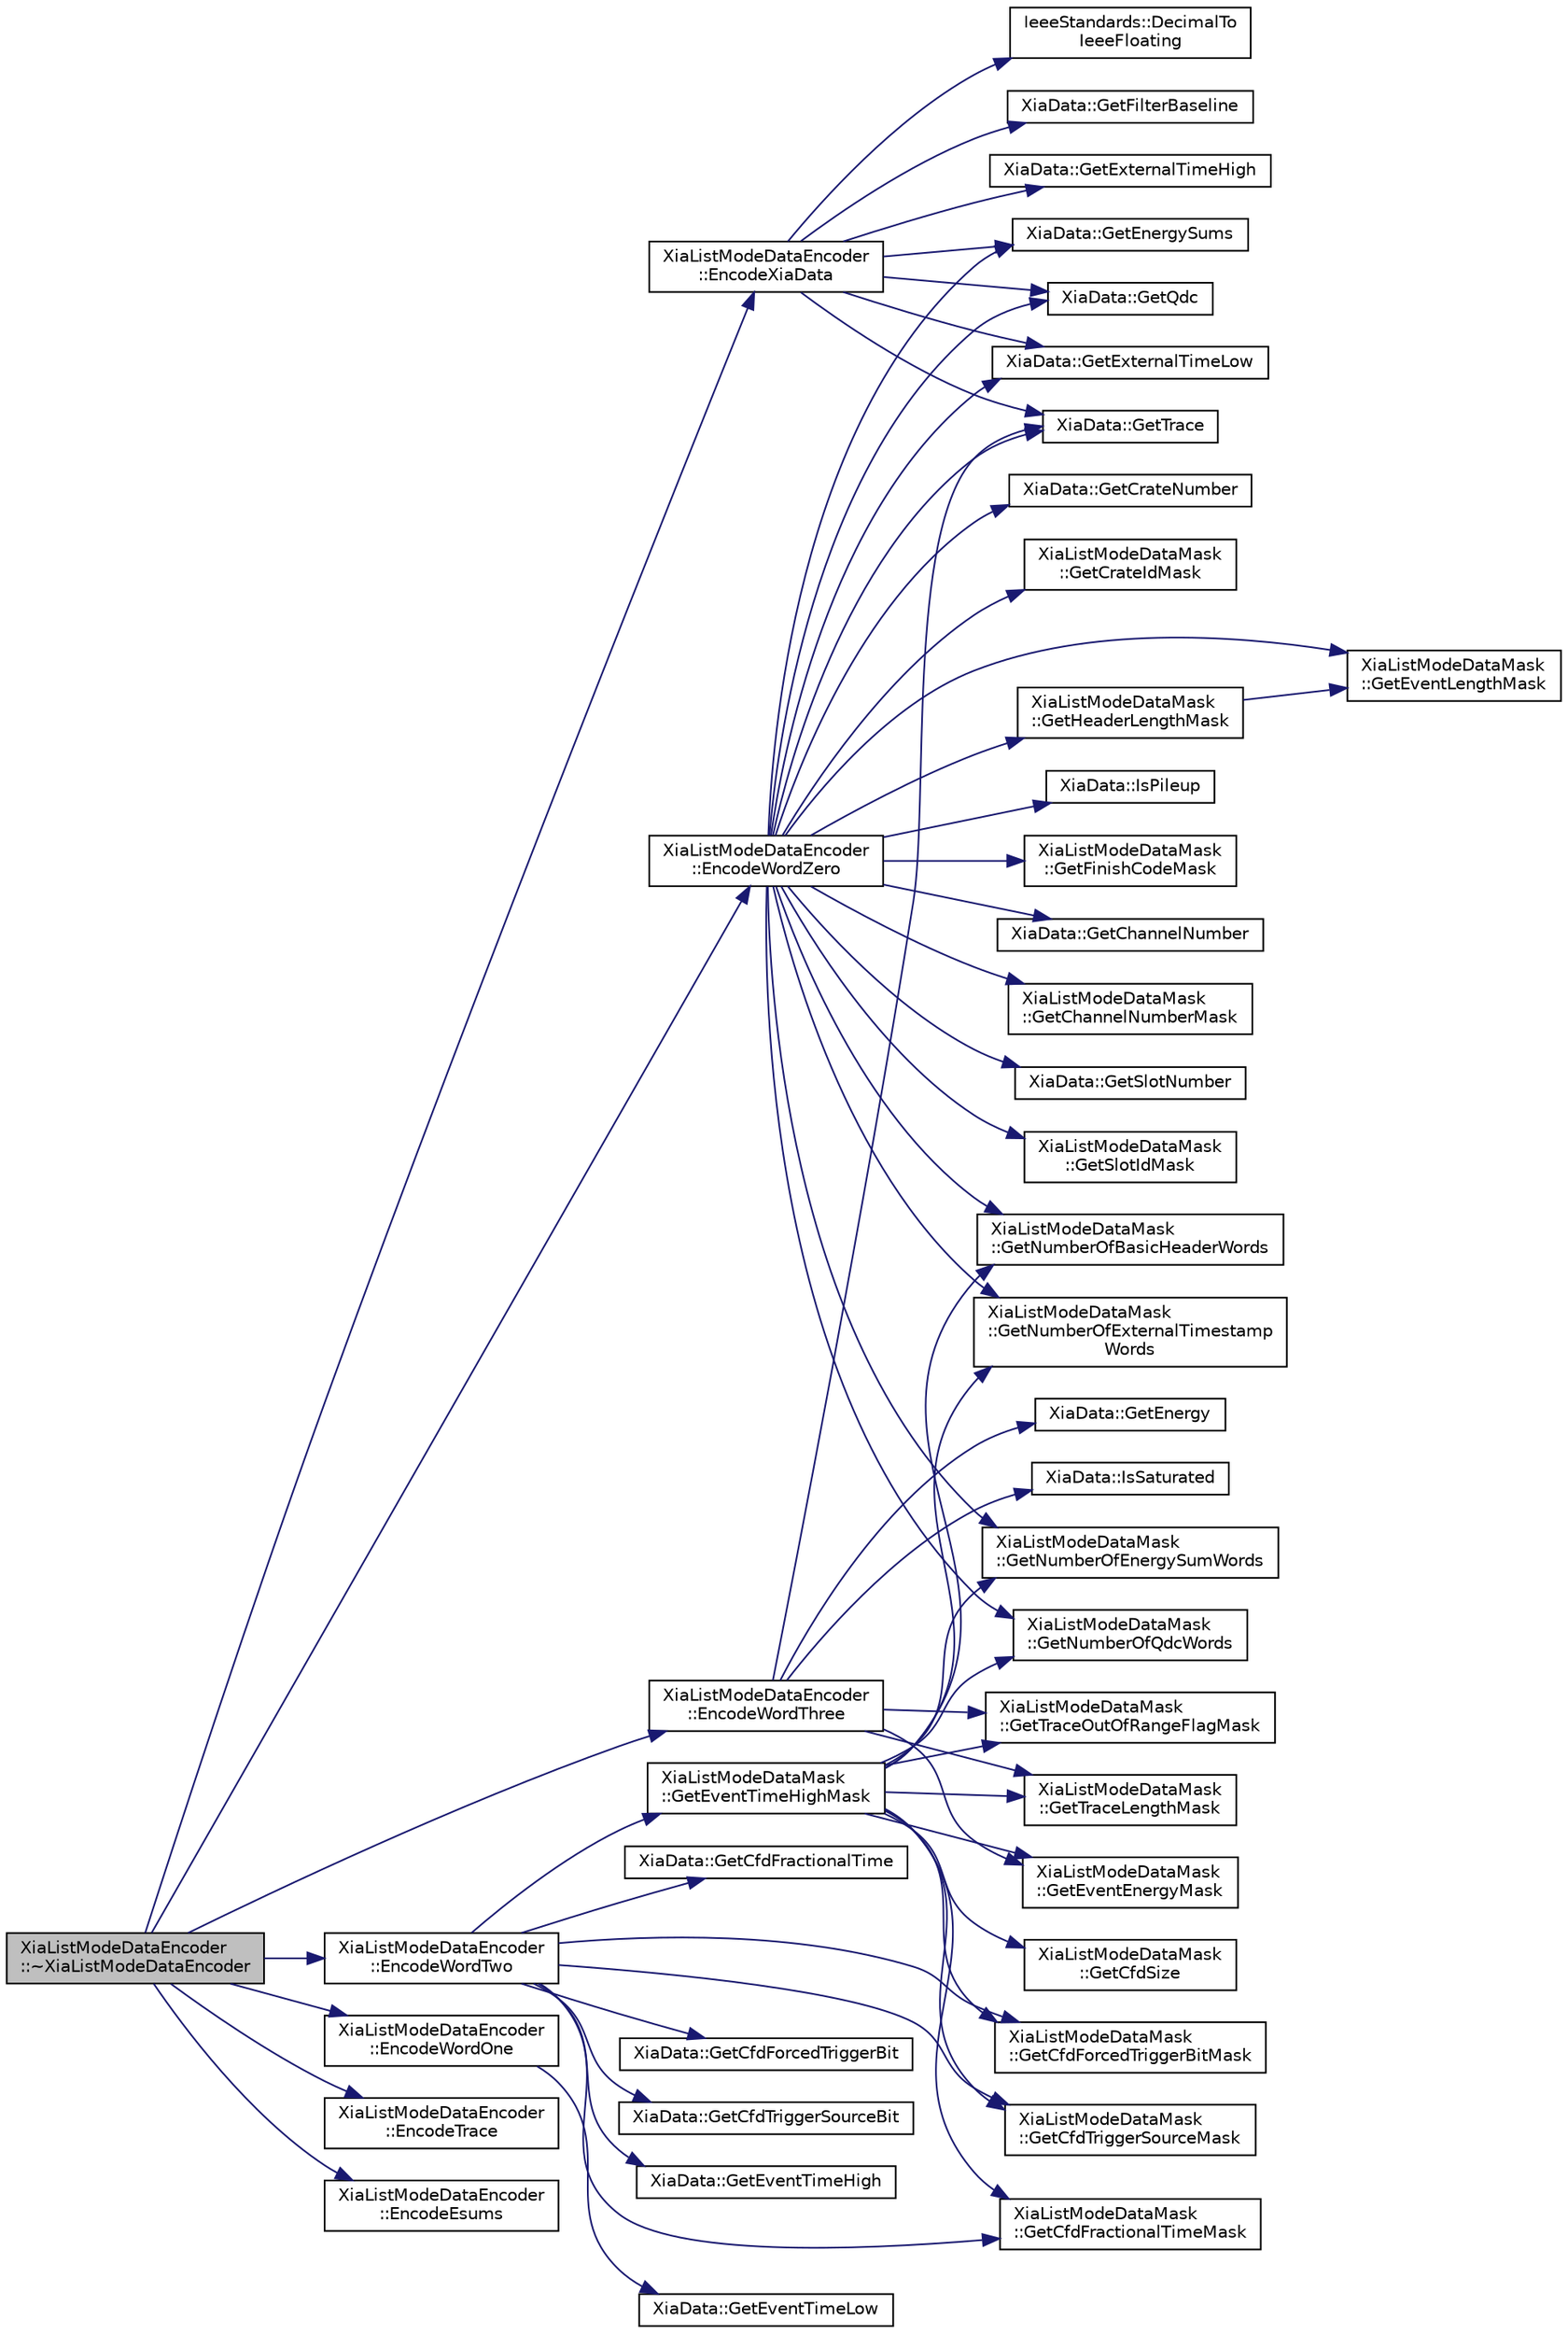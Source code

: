 digraph "XiaListModeDataEncoder::~XiaListModeDataEncoder"
{
  edge [fontname="Helvetica",fontsize="10",labelfontname="Helvetica",labelfontsize="10"];
  node [fontname="Helvetica",fontsize="10",shape=record];
  rankdir="LR";
  Node1 [label="XiaListModeDataEncoder\l::~XiaListModeDataEncoder",height=0.2,width=0.4,color="black", fillcolor="grey75", style="filled", fontcolor="black"];
  Node1 -> Node2 [color="midnightblue",fontsize="10",style="solid",fontname="Helvetica"];
  Node2 [label="XiaListModeDataEncoder\l::EncodeXiaData",height=0.2,width=0.4,color="black", fillcolor="white", style="filled",URL="$df/d1a/class_xia_list_mode_data_encoder.html#a0dafae523646704e98a8217cf425ec2e"];
  Node2 -> Node3 [color="midnightblue",fontsize="10",style="solid",fontname="Helvetica"];
  Node3 [label="XiaData::GetEnergySums",height=0.2,width=0.4,color="black", fillcolor="white", style="filled",URL="$d2/ddd/class_xia_data.html#acdb12ff4d003a85ef15d579932271095"];
  Node2 -> Node4 [color="midnightblue",fontsize="10",style="solid",fontname="Helvetica"];
  Node4 [label="IeeeStandards::DecimalTo\lIeeeFloating",height=0.2,width=0.4,color="black", fillcolor="white", style="filled",URL="$d6/d23/namespace_ieee_standards.html#abaef6159408f93ef7a38eb2ac2f94a28"];
  Node2 -> Node5 [color="midnightblue",fontsize="10",style="solid",fontname="Helvetica"];
  Node5 [label="XiaData::GetFilterBaseline",height=0.2,width=0.4,color="black", fillcolor="white", style="filled",URL="$d2/ddd/class_xia_data.html#a14dc218717636bd6b1b4bfbf8e566cd1"];
  Node2 -> Node6 [color="midnightblue",fontsize="10",style="solid",fontname="Helvetica"];
  Node6 [label="XiaData::GetQdc",height=0.2,width=0.4,color="black", fillcolor="white", style="filled",URL="$d2/ddd/class_xia_data.html#a7b617d36e152efa74c4f657bc3848c81"];
  Node2 -> Node7 [color="midnightblue",fontsize="10",style="solid",fontname="Helvetica"];
  Node7 [label="XiaData::GetExternalTimeLow",height=0.2,width=0.4,color="black", fillcolor="white", style="filled",URL="$d2/ddd/class_xia_data.html#ac0a5410997d9b116ebae66651a3278c8"];
  Node2 -> Node8 [color="midnightblue",fontsize="10",style="solid",fontname="Helvetica"];
  Node8 [label="XiaData::GetExternalTimeHigh",height=0.2,width=0.4,color="black", fillcolor="white", style="filled",URL="$d2/ddd/class_xia_data.html#a7a35b41ce4920c43eaaa4ce1c46ffaac"];
  Node2 -> Node9 [color="midnightblue",fontsize="10",style="solid",fontname="Helvetica"];
  Node9 [label="XiaData::GetTrace",height=0.2,width=0.4,color="black", fillcolor="white", style="filled",URL="$d2/ddd/class_xia_data.html#a94d10f0eb065dd14032b8b666bfcf663"];
  Node1 -> Node10 [color="midnightblue",fontsize="10",style="solid",fontname="Helvetica"];
  Node10 [label="XiaListModeDataEncoder\l::EncodeWordZero",height=0.2,width=0.4,color="black", fillcolor="white", style="filled",URL="$df/d1a/class_xia_list_mode_data_encoder.html#a350fa2d6e02e1f5ac42e4c96a948a56e"];
  Node10 -> Node11 [color="midnightblue",fontsize="10",style="solid",fontname="Helvetica"];
  Node11 [label="XiaListModeDataMask\l::GetNumberOfBasicHeaderWords",height=0.2,width=0.4,color="black", fillcolor="white", style="filled",URL="$dc/d76/class_xia_list_mode_data_mask.html#aadab788be8d955f5162213aec5ef053e"];
  Node10 -> Node7 [color="midnightblue",fontsize="10",style="solid",fontname="Helvetica"];
  Node10 -> Node12 [color="midnightblue",fontsize="10",style="solid",fontname="Helvetica"];
  Node12 [label="XiaListModeDataMask\l::GetNumberOfExternalTimestamp\lWords",height=0.2,width=0.4,color="black", fillcolor="white", style="filled",URL="$dc/d76/class_xia_list_mode_data_mask.html#ae7b6abea7530a613bcaf8467f77e3431"];
  Node10 -> Node3 [color="midnightblue",fontsize="10",style="solid",fontname="Helvetica"];
  Node10 -> Node13 [color="midnightblue",fontsize="10",style="solid",fontname="Helvetica"];
  Node13 [label="XiaListModeDataMask\l::GetNumberOfEnergySumWords",height=0.2,width=0.4,color="black", fillcolor="white", style="filled",URL="$dc/d76/class_xia_list_mode_data_mask.html#a10cfe7418c0d2c2b8c3acd2725b98f74"];
  Node10 -> Node6 [color="midnightblue",fontsize="10",style="solid",fontname="Helvetica"];
  Node10 -> Node14 [color="midnightblue",fontsize="10",style="solid",fontname="Helvetica"];
  Node14 [label="XiaListModeDataMask\l::GetNumberOfQdcWords",height=0.2,width=0.4,color="black", fillcolor="white", style="filled",URL="$dc/d76/class_xia_list_mode_data_mask.html#a2636ba87b479c5d1351d181b6f7c82c2"];
  Node10 -> Node9 [color="midnightblue",fontsize="10",style="solid",fontname="Helvetica"];
  Node10 -> Node15 [color="midnightblue",fontsize="10",style="solid",fontname="Helvetica"];
  Node15 [label="XiaData::GetChannelNumber",height=0.2,width=0.4,color="black", fillcolor="white", style="filled",URL="$d2/ddd/class_xia_data.html#a34bf9ef6f8f1dee918da2be675e7767a"];
  Node10 -> Node16 [color="midnightblue",fontsize="10",style="solid",fontname="Helvetica"];
  Node16 [label="XiaListModeDataMask\l::GetChannelNumberMask",height=0.2,width=0.4,color="black", fillcolor="white", style="filled",URL="$dc/d76/class_xia_list_mode_data_mask.html#ab925560a554aca95cb0a6c31b1856ec6"];
  Node10 -> Node17 [color="midnightblue",fontsize="10",style="solid",fontname="Helvetica"];
  Node17 [label="XiaData::GetSlotNumber",height=0.2,width=0.4,color="black", fillcolor="white", style="filled",URL="$d2/ddd/class_xia_data.html#ae6409571b278d1d974c3e67842ea3495"];
  Node10 -> Node18 [color="midnightblue",fontsize="10",style="solid",fontname="Helvetica"];
  Node18 [label="XiaListModeDataMask\l::GetSlotIdMask",height=0.2,width=0.4,color="black", fillcolor="white", style="filled",URL="$dc/d76/class_xia_list_mode_data_mask.html#a0c252e3f7fa6689e71347043e68f26a6"];
  Node10 -> Node19 [color="midnightblue",fontsize="10",style="solid",fontname="Helvetica"];
  Node19 [label="XiaData::GetCrateNumber",height=0.2,width=0.4,color="black", fillcolor="white", style="filled",URL="$d2/ddd/class_xia_data.html#a532a17e56667eaec25330d0bc0a6797b"];
  Node10 -> Node20 [color="midnightblue",fontsize="10",style="solid",fontname="Helvetica"];
  Node20 [label="XiaListModeDataMask\l::GetCrateIdMask",height=0.2,width=0.4,color="black", fillcolor="white", style="filled",URL="$dc/d76/class_xia_list_mode_data_mask.html#aab6033036ef9b417522c74af9517f2ea"];
  Node10 -> Node21 [color="midnightblue",fontsize="10",style="solid",fontname="Helvetica"];
  Node21 [label="XiaListModeDataMask\l::GetHeaderLengthMask",height=0.2,width=0.4,color="black", fillcolor="white", style="filled",URL="$dc/d76/class_xia_list_mode_data_mask.html#a6090477273bbeefeda059a717cdb8fde"];
  Node21 -> Node22 [color="midnightblue",fontsize="10",style="solid",fontname="Helvetica"];
  Node22 [label="XiaListModeDataMask\l::GetEventLengthMask",height=0.2,width=0.4,color="black", fillcolor="white", style="filled",URL="$dc/d76/class_xia_list_mode_data_mask.html#a930cad714061cc1bff986fd4df68b74c"];
  Node10 -> Node22 [color="midnightblue",fontsize="10",style="solid",fontname="Helvetica"];
  Node10 -> Node23 [color="midnightblue",fontsize="10",style="solid",fontname="Helvetica"];
  Node23 [label="XiaData::IsPileup",height=0.2,width=0.4,color="black", fillcolor="white", style="filled",URL="$d2/ddd/class_xia_data.html#ad3eadb84433340b5e1a8545252b1ebaa"];
  Node10 -> Node24 [color="midnightblue",fontsize="10",style="solid",fontname="Helvetica"];
  Node24 [label="XiaListModeDataMask\l::GetFinishCodeMask",height=0.2,width=0.4,color="black", fillcolor="white", style="filled",URL="$dc/d76/class_xia_list_mode_data_mask.html#ae38745d0eb32599085d03e76d7d223a7"];
  Node1 -> Node25 [color="midnightblue",fontsize="10",style="solid",fontname="Helvetica"];
  Node25 [label="XiaListModeDataEncoder\l::EncodeWordOne",height=0.2,width=0.4,color="black", fillcolor="white", style="filled",URL="$df/d1a/class_xia_list_mode_data_encoder.html#ad4c16299076a8490f7cffc686bb57e1e"];
  Node25 -> Node26 [color="midnightblue",fontsize="10",style="solid",fontname="Helvetica"];
  Node26 [label="XiaData::GetEventTimeLow",height=0.2,width=0.4,color="black", fillcolor="white", style="filled",URL="$d2/ddd/class_xia_data.html#a477694efe035660d8b7c2f66edeb6391"];
  Node1 -> Node27 [color="midnightblue",fontsize="10",style="solid",fontname="Helvetica"];
  Node27 [label="XiaListModeDataEncoder\l::EncodeWordTwo",height=0.2,width=0.4,color="black", fillcolor="white", style="filled",URL="$df/d1a/class_xia_list_mode_data_encoder.html#af44e2798aca39627474cb444fd28cab4"];
  Node27 -> Node28 [color="midnightblue",fontsize="10",style="solid",fontname="Helvetica"];
  Node28 [label="XiaData::GetEventTimeHigh",height=0.2,width=0.4,color="black", fillcolor="white", style="filled",URL="$d2/ddd/class_xia_data.html#a0b36b071cd7116ac4190a62581e524d9"];
  Node27 -> Node29 [color="midnightblue",fontsize="10",style="solid",fontname="Helvetica"];
  Node29 [label="XiaListModeDataMask\l::GetEventTimeHighMask",height=0.2,width=0.4,color="black", fillcolor="white", style="filled",URL="$dc/d76/class_xia_list_mode_data_mask.html#a222b7a8ecedae77bc02983ca8188737c"];
  Node29 -> Node30 [color="midnightblue",fontsize="10",style="solid",fontname="Helvetica"];
  Node30 [label="XiaListModeDataMask\l::GetCfdFractionalTimeMask",height=0.2,width=0.4,color="black", fillcolor="white", style="filled",URL="$dc/d76/class_xia_list_mode_data_mask.html#ab05d349699cfa7a43061185fb90c87f7"];
  Node29 -> Node31 [color="midnightblue",fontsize="10",style="solid",fontname="Helvetica"];
  Node31 [label="XiaListModeDataMask\l::GetCfdForcedTriggerBitMask",height=0.2,width=0.4,color="black", fillcolor="white", style="filled",URL="$dc/d76/class_xia_list_mode_data_mask.html#a4b442bc0e5bee8451b1ca9c957ab7aaf"];
  Node29 -> Node32 [color="midnightblue",fontsize="10",style="solid",fontname="Helvetica"];
  Node32 [label="XiaListModeDataMask\l::GetCfdTriggerSourceMask",height=0.2,width=0.4,color="black", fillcolor="white", style="filled",URL="$dc/d76/class_xia_list_mode_data_mask.html#a5d45fb51176b0e7bf43305a4c1b93a27"];
  Node29 -> Node33 [color="midnightblue",fontsize="10",style="solid",fontname="Helvetica"];
  Node33 [label="XiaListModeDataMask\l::GetCfdSize",height=0.2,width=0.4,color="black", fillcolor="white", style="filled",URL="$dc/d76/class_xia_list_mode_data_mask.html#af207eba9f8d0988d96e86bdf93a9dba7"];
  Node29 -> Node34 [color="midnightblue",fontsize="10",style="solid",fontname="Helvetica"];
  Node34 [label="XiaListModeDataMask\l::GetEventEnergyMask",height=0.2,width=0.4,color="black", fillcolor="white", style="filled",URL="$dc/d76/class_xia_list_mode_data_mask.html#a95d262e1a63fef2aed61c74ab7313f87"];
  Node29 -> Node11 [color="midnightblue",fontsize="10",style="solid",fontname="Helvetica"];
  Node29 -> Node13 [color="midnightblue",fontsize="10",style="solid",fontname="Helvetica"];
  Node29 -> Node12 [color="midnightblue",fontsize="10",style="solid",fontname="Helvetica"];
  Node29 -> Node14 [color="midnightblue",fontsize="10",style="solid",fontname="Helvetica"];
  Node29 -> Node35 [color="midnightblue",fontsize="10",style="solid",fontname="Helvetica"];
  Node35 [label="XiaListModeDataMask\l::GetTraceOutOfRangeFlagMask",height=0.2,width=0.4,color="black", fillcolor="white", style="filled",URL="$dc/d76/class_xia_list_mode_data_mask.html#a3216c3a9d30f2af79b0bfdceeba60fd6"];
  Node29 -> Node36 [color="midnightblue",fontsize="10",style="solid",fontname="Helvetica"];
  Node36 [label="XiaListModeDataMask\l::GetTraceLengthMask",height=0.2,width=0.4,color="black", fillcolor="white", style="filled",URL="$dc/d76/class_xia_list_mode_data_mask.html#a437a6586ef2cfb504d1414e271c7f9d6"];
  Node27 -> Node37 [color="midnightblue",fontsize="10",style="solid",fontname="Helvetica"];
  Node37 [label="XiaData::GetCfdFractionalTime",height=0.2,width=0.4,color="black", fillcolor="white", style="filled",URL="$d2/ddd/class_xia_data.html#aacf4e60f363bf42851bb7b65eb1456aa"];
  Node27 -> Node30 [color="midnightblue",fontsize="10",style="solid",fontname="Helvetica"];
  Node27 -> Node38 [color="midnightblue",fontsize="10",style="solid",fontname="Helvetica"];
  Node38 [label="XiaData::GetCfdForcedTriggerBit",height=0.2,width=0.4,color="black", fillcolor="white", style="filled",URL="$d2/ddd/class_xia_data.html#a49b9907d1f012a9154dc93070a4f00a8"];
  Node27 -> Node31 [color="midnightblue",fontsize="10",style="solid",fontname="Helvetica"];
  Node27 -> Node39 [color="midnightblue",fontsize="10",style="solid",fontname="Helvetica"];
  Node39 [label="XiaData::GetCfdTriggerSourceBit",height=0.2,width=0.4,color="black", fillcolor="white", style="filled",URL="$d2/ddd/class_xia_data.html#a7aa98d3225b681fc7e28b67ee45ed9b2"];
  Node27 -> Node32 [color="midnightblue",fontsize="10",style="solid",fontname="Helvetica"];
  Node1 -> Node40 [color="midnightblue",fontsize="10",style="solid",fontname="Helvetica"];
  Node40 [label="XiaListModeDataEncoder\l::EncodeWordThree",height=0.2,width=0.4,color="black", fillcolor="white", style="filled",URL="$df/d1a/class_xia_list_mode_data_encoder.html#af47f8f760f77ec4c94024a7681c25574"];
  Node40 -> Node41 [color="midnightblue",fontsize="10",style="solid",fontname="Helvetica"];
  Node41 [label="XiaData::GetEnergy",height=0.2,width=0.4,color="black", fillcolor="white", style="filled",URL="$d2/ddd/class_xia_data.html#ade2672d5b33f5317bd0710408b88871b"];
  Node40 -> Node34 [color="midnightblue",fontsize="10",style="solid",fontname="Helvetica"];
  Node40 -> Node42 [color="midnightblue",fontsize="10",style="solid",fontname="Helvetica"];
  Node42 [label="XiaData::IsSaturated",height=0.2,width=0.4,color="black", fillcolor="white", style="filled",URL="$d2/ddd/class_xia_data.html#a71da12674be88f691bc00b7b0090c3f1"];
  Node40 -> Node35 [color="midnightblue",fontsize="10",style="solid",fontname="Helvetica"];
  Node40 -> Node9 [color="midnightblue",fontsize="10",style="solid",fontname="Helvetica"];
  Node40 -> Node36 [color="midnightblue",fontsize="10",style="solid",fontname="Helvetica"];
  Node1 -> Node43 [color="midnightblue",fontsize="10",style="solid",fontname="Helvetica"];
  Node43 [label="XiaListModeDataEncoder\l::EncodeTrace",height=0.2,width=0.4,color="black", fillcolor="white", style="filled",URL="$df/d1a/class_xia_list_mode_data_encoder.html#a0c9950ec41e754878afc9ba3df058797"];
  Node1 -> Node44 [color="midnightblue",fontsize="10",style="solid",fontname="Helvetica"];
  Node44 [label="XiaListModeDataEncoder\l::EncodeEsums",height=0.2,width=0.4,color="black", fillcolor="white", style="filled",URL="$df/d1a/class_xia_list_mode_data_encoder.html#adc7cf02c66f26c54a039b73bd719fd01"];
}
